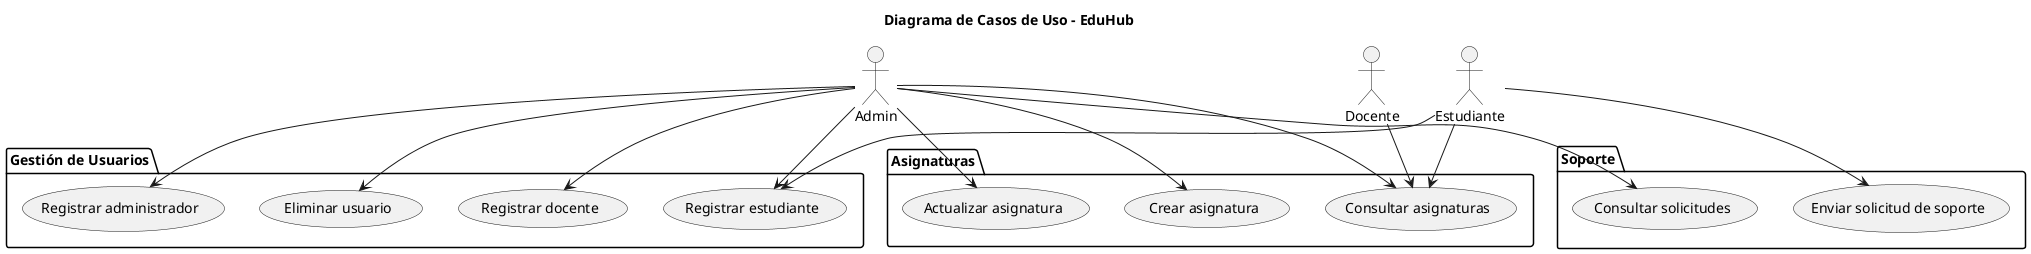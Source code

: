 @startuml
title Diagrama de Casos de Uso - EduHub

actor Admin
actor Estudiante
actor Docente

package "Gestión de Usuarios" {
  usecase "Registrar administrador" as UC1
  usecase "Registrar docente" as UC2
  usecase "Registrar estudiante" as UC3
  usecase "Eliminar usuario" as UC4
}

package "Asignaturas" {
  usecase "Crear asignatura" as UC5
  usecase "Actualizar asignatura" as UC6
  usecase "Consultar asignaturas" as UC7
}

package "Soporte" {
  usecase "Enviar solicitud de soporte" as UC8
  usecase "Consultar solicitudes" as UC9
}

Admin --> UC1
Admin --> UC2
Admin --> UC3
Admin --> UC4
Admin --> UC5
Admin --> UC6
Admin --> UC7
Admin --> UC9

Estudiante --> UC3
Estudiante --> UC7
Estudiante --> UC8

Docente --> UC7

@enduml
